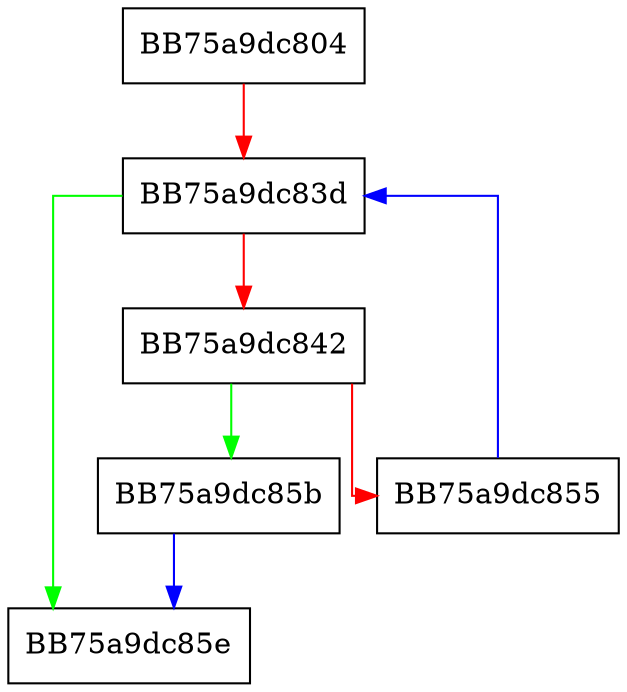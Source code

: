 digraph process_pmi_event {
  node [shape="box"];
  graph [splines=ortho];
  BB75a9dc804 -> BB75a9dc83d [color="red"];
  BB75a9dc83d -> BB75a9dc85e [color="green"];
  BB75a9dc83d -> BB75a9dc842 [color="red"];
  BB75a9dc842 -> BB75a9dc85b [color="green"];
  BB75a9dc842 -> BB75a9dc855 [color="red"];
  BB75a9dc855 -> BB75a9dc83d [color="blue"];
  BB75a9dc85b -> BB75a9dc85e [color="blue"];
}